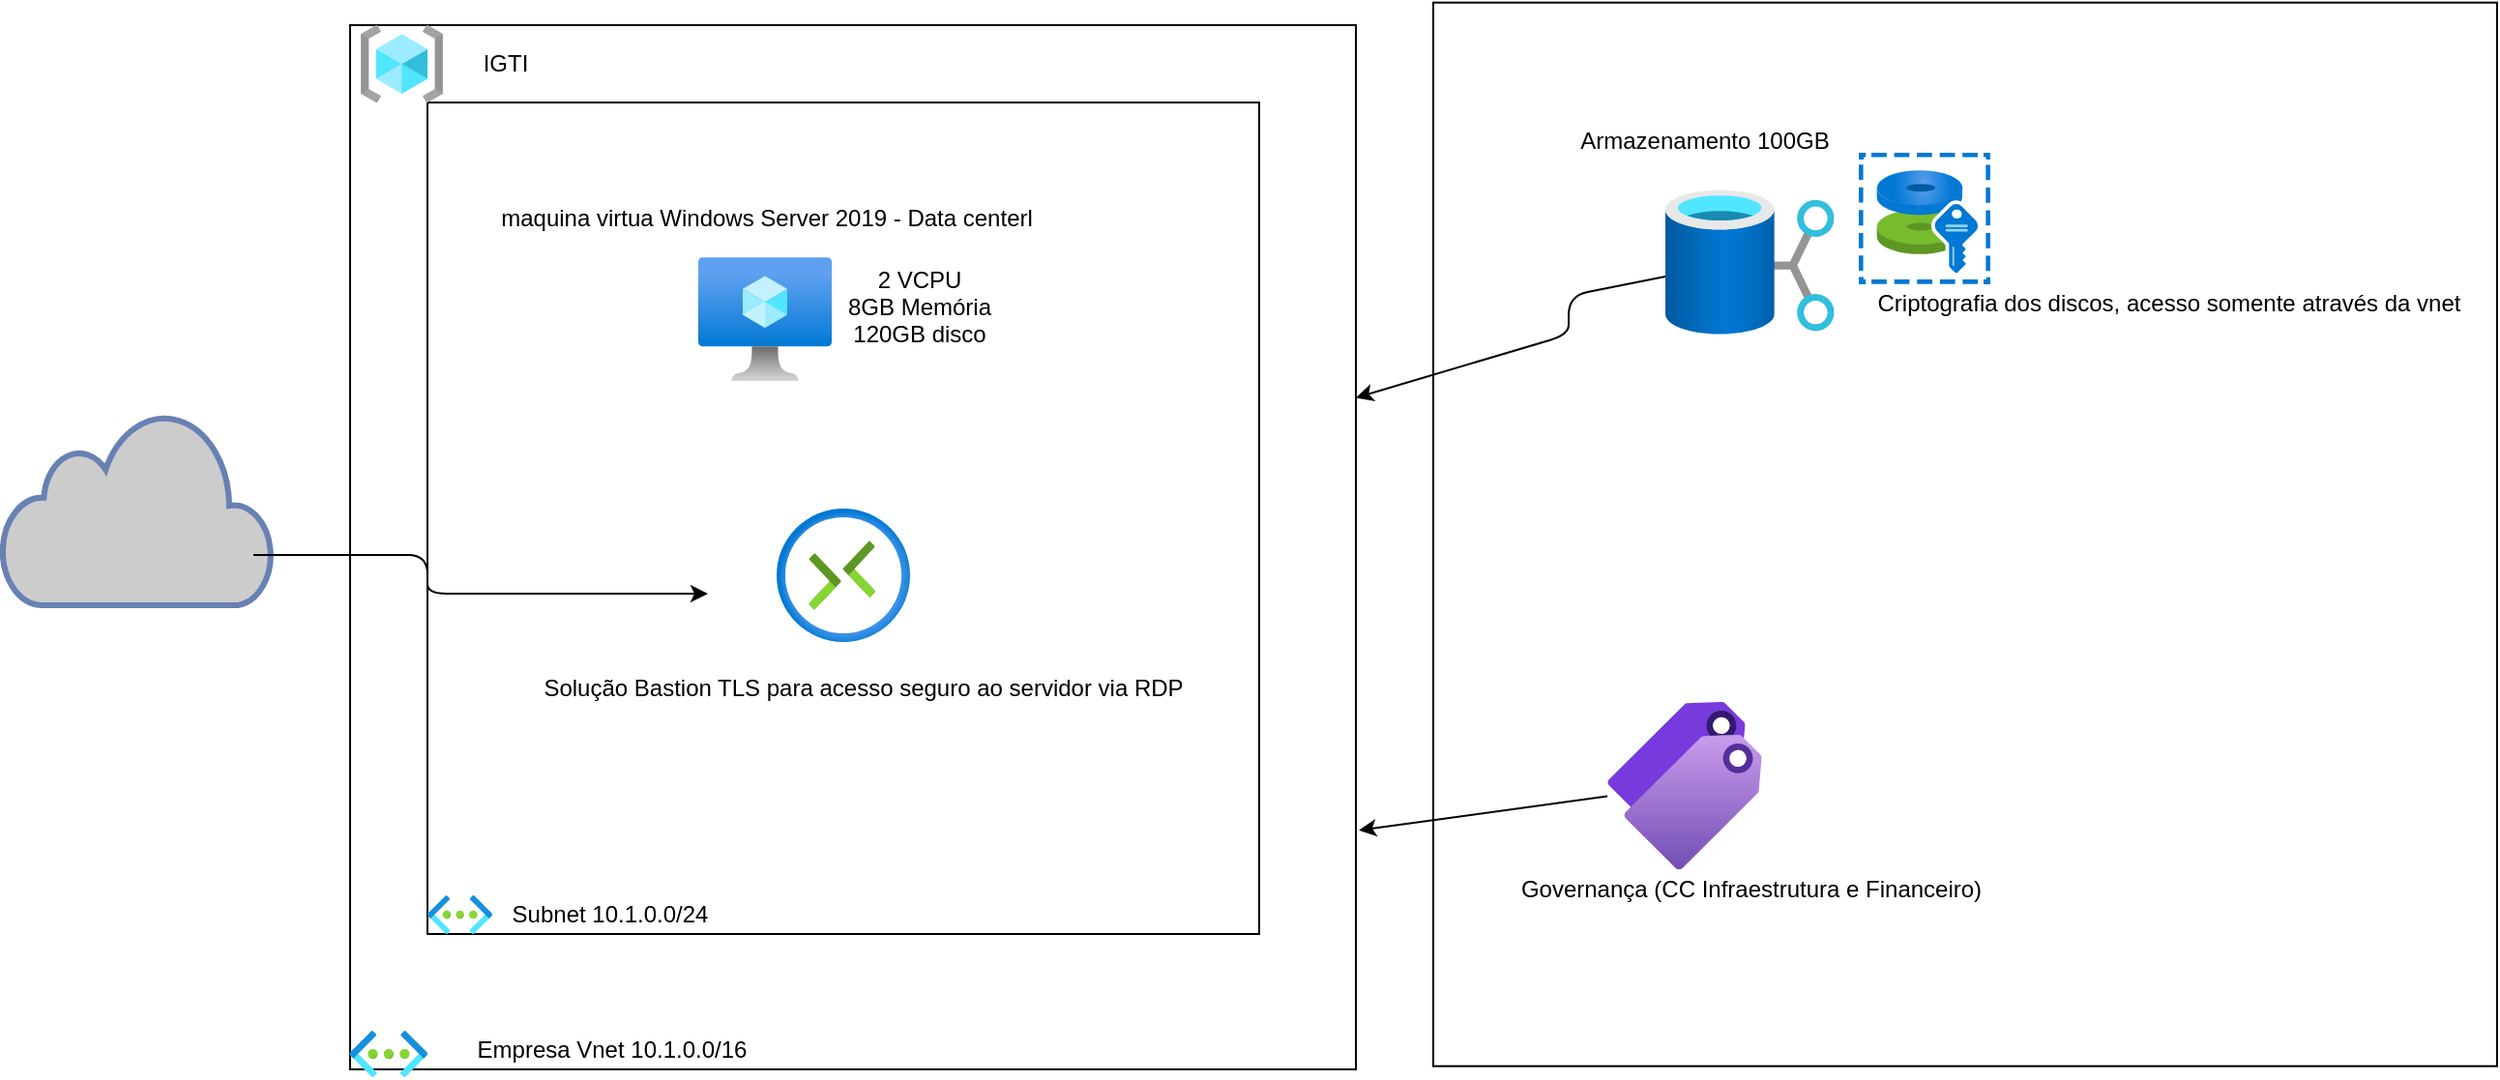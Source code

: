 <mxfile version="14.5.8" type="github">
  <diagram id="Ht1M8jgEwFfnCIfOTk4-" name="Page-1">
    <mxGraphModel dx="1477" dy="617" grid="1" gridSize="10" guides="1" tooltips="1" connect="1" arrows="1" fold="1" page="1" pageScale="1" pageWidth="1169" pageHeight="827" math="0" shadow="0">
      <root>
        <mxCell id="0" />
        <mxCell id="1" parent="0" />
        <mxCell id="kD9fcNUhj8GeK87am7Re-5" value="&lt;font style=&quot;vertical-align: inherit&quot;&gt;&lt;font style=&quot;vertical-align: inherit&quot;&gt;&lt;font style=&quot;vertical-align: inherit&quot;&gt;&lt;font style=&quot;vertical-align: inherit&quot;&gt;empresa-vnet 10.1.0.0/16&lt;/font&gt;&lt;/font&gt;&lt;/font&gt;&lt;/font&gt;" style="text;html=1;resizable=0;autosize=1;align=center;verticalAlign=middle;points=[];fillColor=none;strokeColor=none;rounded=0;" parent="1" vertex="1">
          <mxGeometry x="340" y="230" width="150" height="20" as="geometry" />
        </mxCell>
        <mxCell id="kD9fcNUhj8GeK87am7Re-6" value="&lt;font style=&quot;vertical-align: inherit&quot;&gt;&lt;font style=&quot;vertical-align: inherit&quot;&gt;&lt;font style=&quot;vertical-align: inherit&quot;&gt;&lt;font style=&quot;vertical-align: inherit&quot;&gt;subnet 10.1.0.0/24&lt;/font&gt;&lt;/font&gt;&lt;/font&gt;&lt;/font&gt;" style="text;html=1;resizable=0;autosize=1;align=center;verticalAlign=middle;points=[];fillColor=none;strokeColor=none;rounded=0;" parent="1" vertex="1">
          <mxGeometry x="420" y="370" width="110" height="20" as="geometry" />
        </mxCell>
        <mxCell id="kD9fcNUhj8GeK87am7Re-7" value="Texto" style="text;whiteSpace=wrap;html=1;" parent="1" vertex="1">
          <mxGeometry x="360" y="230" width="50" height="30" as="geometry" />
        </mxCell>
        <mxCell id="kD9fcNUhj8GeK87am7Re-13" value="" style="html=1;outlineConnect=0;fillColor=#CCCCCC;strokeColor=#6881B3;gradientColor=none;gradientDirection=north;strokeWidth=2;shape=mxgraph.networks.cloud;fontColor=#ffffff;" parent="1" vertex="1">
          <mxGeometry x="20" y="340" width="140" height="100" as="geometry" />
        </mxCell>
        <mxCell id="-0IRwzmgg4wR90lVHfzS-1" value="" style="rounded=0;whiteSpace=wrap;html=1;" parent="1" vertex="1">
          <mxGeometry x="200" y="140" width="520" height="540" as="geometry" />
        </mxCell>
        <mxCell id="-0IRwzmgg4wR90lVHfzS-3" value="" style="aspect=fixed;html=1;points=[];align=center;image;fontSize=12;image=img/lib/azure2/networking/Virtual_Networks.svg;" parent="1" vertex="1">
          <mxGeometry x="199.75" y="660" width="40.25" height="24.03" as="geometry" />
        </mxCell>
        <mxCell id="-0IRwzmgg4wR90lVHfzS-4" value="&lt;font style=&quot;vertical-align: inherit&quot;&gt;&lt;font style=&quot;vertical-align: inherit&quot;&gt;&lt;font style=&quot;vertical-align: inherit&quot;&gt;&lt;font style=&quot;vertical-align: inherit&quot;&gt;&lt;font style=&quot;vertical-align: inherit&quot;&gt;&lt;font style=&quot;vertical-align: inherit&quot;&gt;Empresa Vnet 10.1.0.0/16&lt;/font&gt;&lt;/font&gt;&lt;/font&gt;&lt;/font&gt;&lt;/font&gt;&lt;/font&gt;" style="text;html=1;resizable=0;autosize=1;align=center;verticalAlign=middle;points=[];fillColor=none;strokeColor=none;rounded=0;" parent="1" vertex="1">
          <mxGeometry x="260" y="660" width="150" height="20" as="geometry" />
        </mxCell>
        <mxCell id="-0IRwzmgg4wR90lVHfzS-5" value="" style="whiteSpace=wrap;html=1;aspect=fixed;" parent="1" vertex="1">
          <mxGeometry x="240" y="180" width="430" height="430" as="geometry" />
        </mxCell>
        <mxCell id="-0IRwzmgg4wR90lVHfzS-7" value="" style="aspect=fixed;html=1;points=[];align=center;image;fontSize=12;image=img/lib/azure2/networking/Virtual_Networks.svg;" parent="1" vertex="1">
          <mxGeometry x="240" y="590" width="33.5" height="20" as="geometry" />
        </mxCell>
        <mxCell id="-0IRwzmgg4wR90lVHfzS-8" value="&lt;font style=&quot;vertical-align: inherit&quot;&gt;&lt;font style=&quot;vertical-align: inherit&quot;&gt;&lt;font style=&quot;vertical-align: inherit&quot;&gt;&lt;font style=&quot;vertical-align: inherit&quot;&gt;Subnet 10.1.0.0/24&lt;/font&gt;&lt;/font&gt;&lt;/font&gt;&lt;/font&gt;" style="text;html=1;resizable=0;autosize=1;align=center;verticalAlign=middle;points=[];fillColor=none;strokeColor=none;rounded=0;" parent="1" vertex="1">
          <mxGeometry x="273.5" y="590" width="120" height="20" as="geometry" />
        </mxCell>
        <mxCell id="-0IRwzmgg4wR90lVHfzS-9" value="" style="aspect=fixed;html=1;points=[];align=center;image;fontSize=12;image=img/lib/azure2/compute/Virtual_Machine.svg;" parent="1" vertex="1">
          <mxGeometry x="380" y="260" width="69" height="64" as="geometry" />
        </mxCell>
        <mxCell id="-0IRwzmgg4wR90lVHfzS-10" value="&lt;font style=&quot;vertical-align: inherit&quot;&gt;&lt;font style=&quot;vertical-align: inherit&quot;&gt;&lt;font style=&quot;vertical-align: inherit&quot;&gt;&lt;font style=&quot;vertical-align: inherit&quot;&gt;&lt;font style=&quot;vertical-align: inherit&quot;&gt;&lt;font style=&quot;vertical-align: inherit&quot;&gt;&lt;font style=&quot;vertical-align: inherit&quot;&gt;&lt;font style=&quot;vertical-align: inherit&quot;&gt;maquina virtua Windows Server 2019 - Data centerl&lt;/font&gt;&lt;/font&gt;&lt;/font&gt;&lt;/font&gt;&lt;/font&gt;&lt;/font&gt;&lt;/font&gt;&lt;/font&gt;" style="text;html=1;resizable=0;autosize=1;align=center;verticalAlign=middle;points=[];fillColor=none;strokeColor=none;rounded=0;" parent="1" vertex="1">
          <mxGeometry x="269.5" y="230" width="290" height="20" as="geometry" />
        </mxCell>
        <mxCell id="-0IRwzmgg4wR90lVHfzS-11" value="&lt;font style=&quot;vertical-align: inherit&quot;&gt;&lt;font style=&quot;vertical-align: inherit&quot;&gt;2 VCPU&lt;br&gt;8GB Memória&lt;br&gt;120GB disco&lt;br&gt;&lt;br&gt;&lt;br&gt;&lt;/font&gt;&lt;/font&gt;" style="text;html=1;resizable=0;autosize=1;align=center;verticalAlign=middle;points=[];fillColor=none;strokeColor=none;rounded=0;" parent="1" vertex="1">
          <mxGeometry x="449" y="260" width="90" height="80" as="geometry" />
        </mxCell>
        <mxCell id="-0IRwzmgg4wR90lVHfzS-15" value="" style="edgeStyle=elbowEdgeStyle;elbow=horizontal;endArrow=classic;html=1;" parent="1" edge="1">
          <mxGeometry width="50" height="50" relative="1" as="geometry">
            <mxPoint x="150" y="414" as="sourcePoint" />
            <mxPoint x="385" y="434" as="targetPoint" />
            <Array as="points">
              <mxPoint x="240" y="414" />
            </Array>
          </mxGeometry>
        </mxCell>
        <mxCell id="-0IRwzmgg4wR90lVHfzS-17" value="" style="aspect=fixed;html=1;points=[];align=center;image;fontSize=12;image=img/lib/azure2/networking/Connections.svg;" parent="1" vertex="1">
          <mxGeometry x="420.5" y="390" width="69" height="69" as="geometry" />
        </mxCell>
        <mxCell id="-0IRwzmgg4wR90lVHfzS-18" value="&lt;font style=&quot;vertical-align: inherit&quot;&gt;&lt;font style=&quot;vertical-align: inherit&quot;&gt;&lt;font style=&quot;vertical-align: inherit&quot;&gt;&lt;font style=&quot;vertical-align: inherit&quot;&gt;Solução Bastion TLS para acesso seguro ao servidor via RDP&lt;/font&gt;&lt;/font&gt;&lt;/font&gt;&lt;/font&gt;" style="text;html=1;resizable=0;autosize=1;align=center;verticalAlign=middle;points=[];fillColor=none;strokeColor=none;rounded=0;" parent="1" vertex="1">
          <mxGeometry x="290" y="473" width="350" height="20" as="geometry" />
        </mxCell>
        <mxCell id="-0IRwzmgg4wR90lVHfzS-19" value="" style="whiteSpace=wrap;html=1;aspect=fixed;" parent="1" vertex="1">
          <mxGeometry x="760" y="128.34" width="550" height="550" as="geometry" />
        </mxCell>
        <mxCell id="-0IRwzmgg4wR90lVHfzS-20" value="" style="aspect=fixed;html=1;points=[];align=center;image;fontSize=12;image=img/lib/azure2/storage/Data_Shares.svg;" parent="1" vertex="1">
          <mxGeometry x="880" y="225" width="87.27" height="75" as="geometry" />
        </mxCell>
        <mxCell id="jdiM45fPQIDO2GmB808g-4" value="" style="aspect=fixed;html=1;points=[];align=center;image;fontSize=12;image=img/lib/azure2/general/Resource_Groups.svg;" vertex="1" parent="1">
          <mxGeometry x="205.5" y="140" width="42.5" height="40" as="geometry" />
        </mxCell>
        <mxCell id="jdiM45fPQIDO2GmB808g-5" value="&lt;font style=&quot;vertical-align: inherit&quot;&gt;&lt;font style=&quot;vertical-align: inherit&quot;&gt;&lt;font style=&quot;vertical-align: inherit&quot;&gt;&lt;font style=&quot;vertical-align: inherit&quot;&gt;IGTI&lt;/font&gt;&lt;/font&gt;&lt;/font&gt;&lt;/font&gt;" style="text;html=1;resizable=0;autosize=1;align=center;verticalAlign=middle;points=[];fillColor=none;strokeColor=none;rounded=0;" vertex="1" parent="1">
          <mxGeometry x="260" y="150" width="40" height="20" as="geometry" />
        </mxCell>
        <mxCell id="jdiM45fPQIDO2GmB808g-6" value="&lt;font style=&quot;vertical-align: inherit&quot;&gt;&lt;font style=&quot;vertical-align: inherit&quot;&gt;&lt;font style=&quot;vertical-align: inherit&quot;&gt;&lt;font style=&quot;vertical-align: inherit&quot;&gt;Armazenamento 100GB&lt;/font&gt;&lt;/font&gt;&lt;/font&gt;&lt;/font&gt;" style="text;html=1;resizable=0;autosize=1;align=center;verticalAlign=middle;points=[];fillColor=none;strokeColor=none;rounded=0;" vertex="1" parent="1">
          <mxGeometry x="830" y="190" width="140" height="20" as="geometry" />
        </mxCell>
        <mxCell id="jdiM45fPQIDO2GmB808g-7" value="" style="aspect=fixed;html=1;points=[];align=center;image;fontSize=12;image=img/lib/azure2/general/Tags.svg;" vertex="1" parent="1">
          <mxGeometry x="850" y="490" width="80" height="86.67" as="geometry" />
        </mxCell>
        <mxCell id="jdiM45fPQIDO2GmB808g-10" value="Governança (CC Infraestrutura e Financeiro)" style="text;html=1;resizable=0;autosize=1;align=center;verticalAlign=middle;points=[];fillColor=none;strokeColor=none;rounded=0;" vertex="1" parent="1">
          <mxGeometry x="798.63" y="576.67" width="250" height="20" as="geometry" />
        </mxCell>
        <mxCell id="jdiM45fPQIDO2GmB808g-11" value="" style="aspect=fixed;html=1;points=[];align=center;image;fontSize=12;image=img/lib/azure2/compute/Disk_Encryption_Sets.svg;" vertex="1" parent="1">
          <mxGeometry x="980" y="206" width="68" height="68" as="geometry" />
        </mxCell>
        <mxCell id="jdiM45fPQIDO2GmB808g-12" value="Criptografia dos discos, acesso somente através da vnet" style="text;html=1;resizable=0;autosize=1;align=center;verticalAlign=middle;points=[];fillColor=none;strokeColor=none;rounded=0;" vertex="1" parent="1">
          <mxGeometry x="980" y="274" width="320" height="20" as="geometry" />
        </mxCell>
        <mxCell id="jdiM45fPQIDO2GmB808g-25" value="" style="endArrow=classic;html=1;" edge="1" parent="1" target="-0IRwzmgg4wR90lVHfzS-1">
          <mxGeometry width="50" height="50" relative="1" as="geometry">
            <mxPoint x="880" y="270" as="sourcePoint" />
            <mxPoint x="840" y="420" as="targetPoint" />
            <Array as="points">
              <mxPoint x="830" y="280" />
              <mxPoint x="830" y="300" />
            </Array>
          </mxGeometry>
        </mxCell>
        <mxCell id="jdiM45fPQIDO2GmB808g-26" value="" style="endArrow=classic;html=1;entryX=1.003;entryY=0.771;entryDx=0;entryDy=0;entryPerimeter=0;" edge="1" parent="1" source="jdiM45fPQIDO2GmB808g-7" target="-0IRwzmgg4wR90lVHfzS-1">
          <mxGeometry width="50" height="50" relative="1" as="geometry">
            <mxPoint x="790" y="470" as="sourcePoint" />
            <mxPoint x="840" y="420" as="targetPoint" />
            <Array as="points" />
          </mxGeometry>
        </mxCell>
      </root>
    </mxGraphModel>
  </diagram>
</mxfile>
